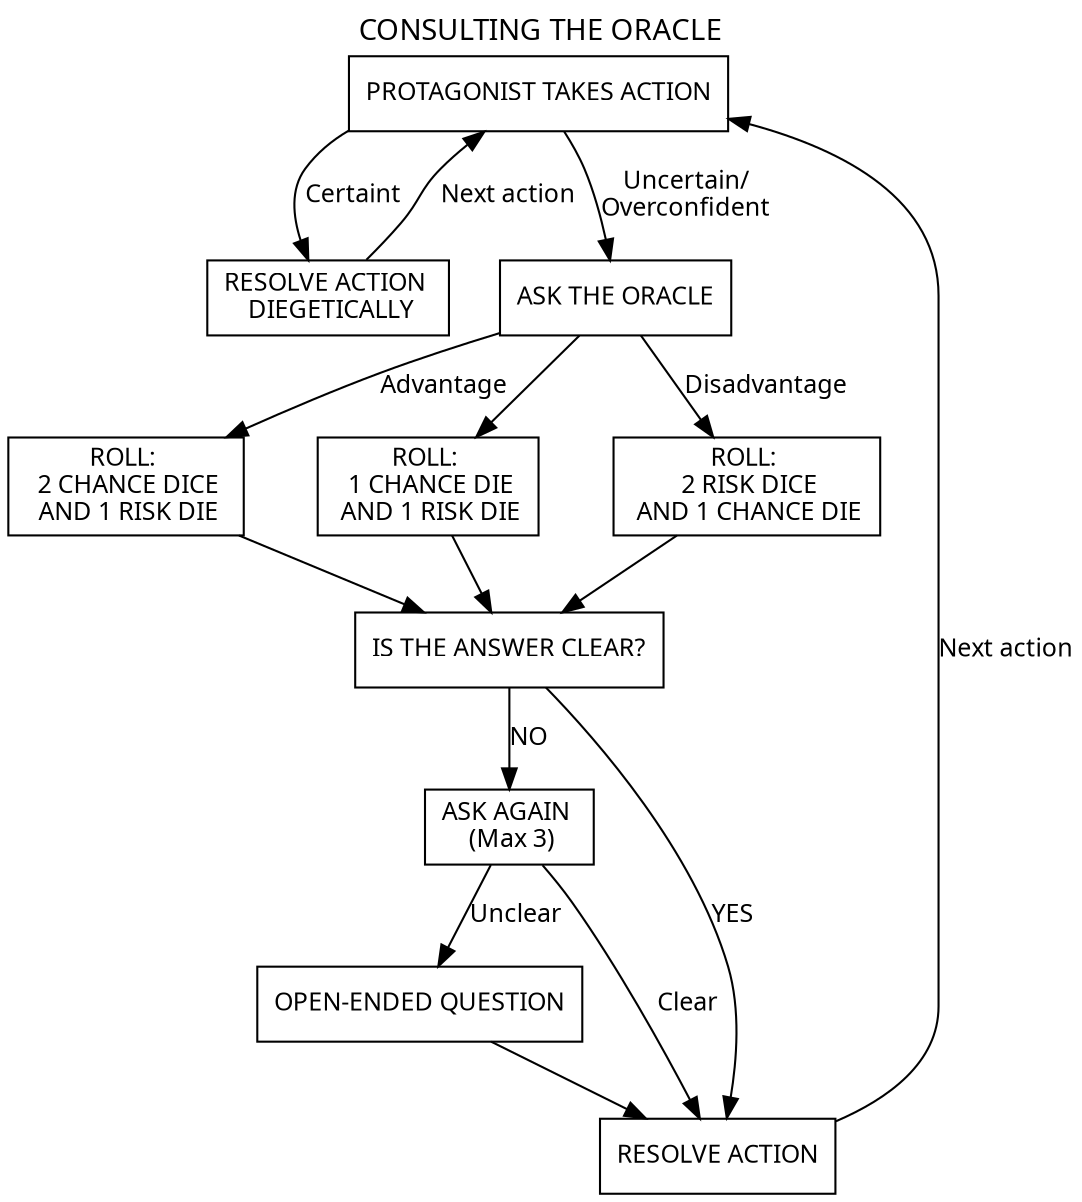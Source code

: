 digraph consulting_oracle {
    label = "CONSULTING THE ORACLE";
    labelloc="t";
    fontname="Permanent Marker";
    node [shape="rect", style = "", 
    fontname="Permanent Marker", fontsize=12];
    edge [shape="rect", fontname="Permanent Marker", fontsize=12];
    //splines=false;

    id1[label = "PROTAGONIST TAKES ACTION"];
    id2[label = "RESOLVE ACTION \n DIEGETICALLY"];
    id3[label = "ASK THE ORACLE"];
    id4[label = "ROLL: \n  2 CHANCE DICE \n AND 1 RISK DIE"];
    id5[label = "ROLL: \n  2 RISK DICE \n AND 1 CHANCE DIE"];
    id6[label = "ROLL: \n  1 CHANCE DIE \n AND 1 RISK DIE"];
    id7[label = "IS THE ANSWER CLEAR?"];
    id8[label = "RESOLVE ACTION"];
    id9[label = "ASK AGAIN \n (Max 3)"];
    id10[label = "OPEN-ENDED QUESTION"];

    id1 -> id2 [label = "Certaint"] ;
    id2 -> id1 [label = "Next action"];
    id1 -> id3 [label = "Uncertain/\nOverconfident"];
    id3 -> id4 [label = "Advantage"];
    {rank=same;id4 -> id6 -> id5 [style="invis"]};
    id3 -> id6;
    id3 -> id5 [label = "Disadvantage"];
    id4, id6, id5 -> id7;
    id7 -> id8 [label = "YES"] ;
    id7 -> id9 [label = "NO"];
    id9 -> id8 [label = "Clear"];
    id9 -> id10 [label = "Unclear"];
    id10 -> id8;
    id8 -> id1 [label="Next action"];
}